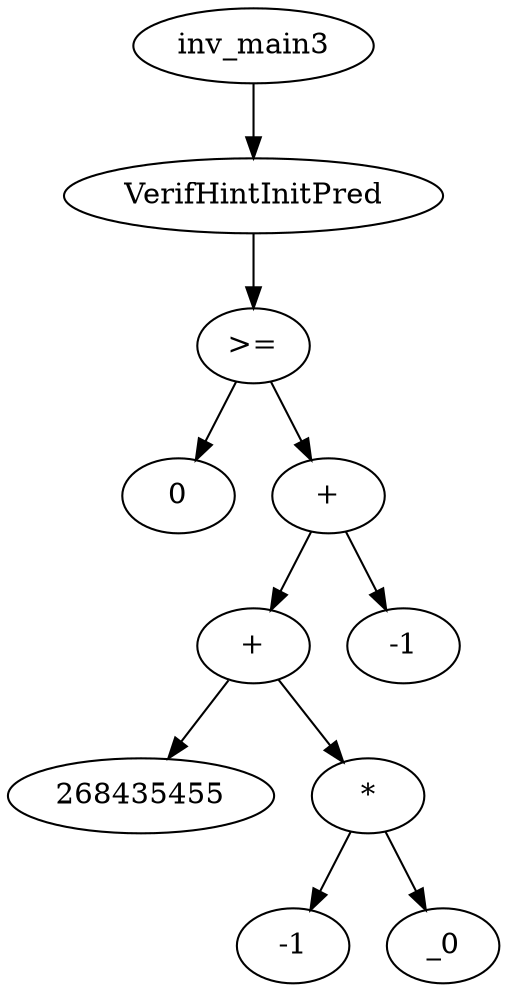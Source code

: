 digraph dag {
0 [label="inv_main3"];
1 [label="VerifHintInitPred"];
2 [label=">="];
3 [label="0"];
4 [label="+"];
5 [label="+"];
6 [label="268435455"];
7 [label="*"];
8 [label="-1"];
9 [label="_0"];
10 [label="-1"];
0->1
1->2
2->4
2 -> 3
4->5
4 -> 10
5->7
5 -> 6
7->9
7 -> 8
}
